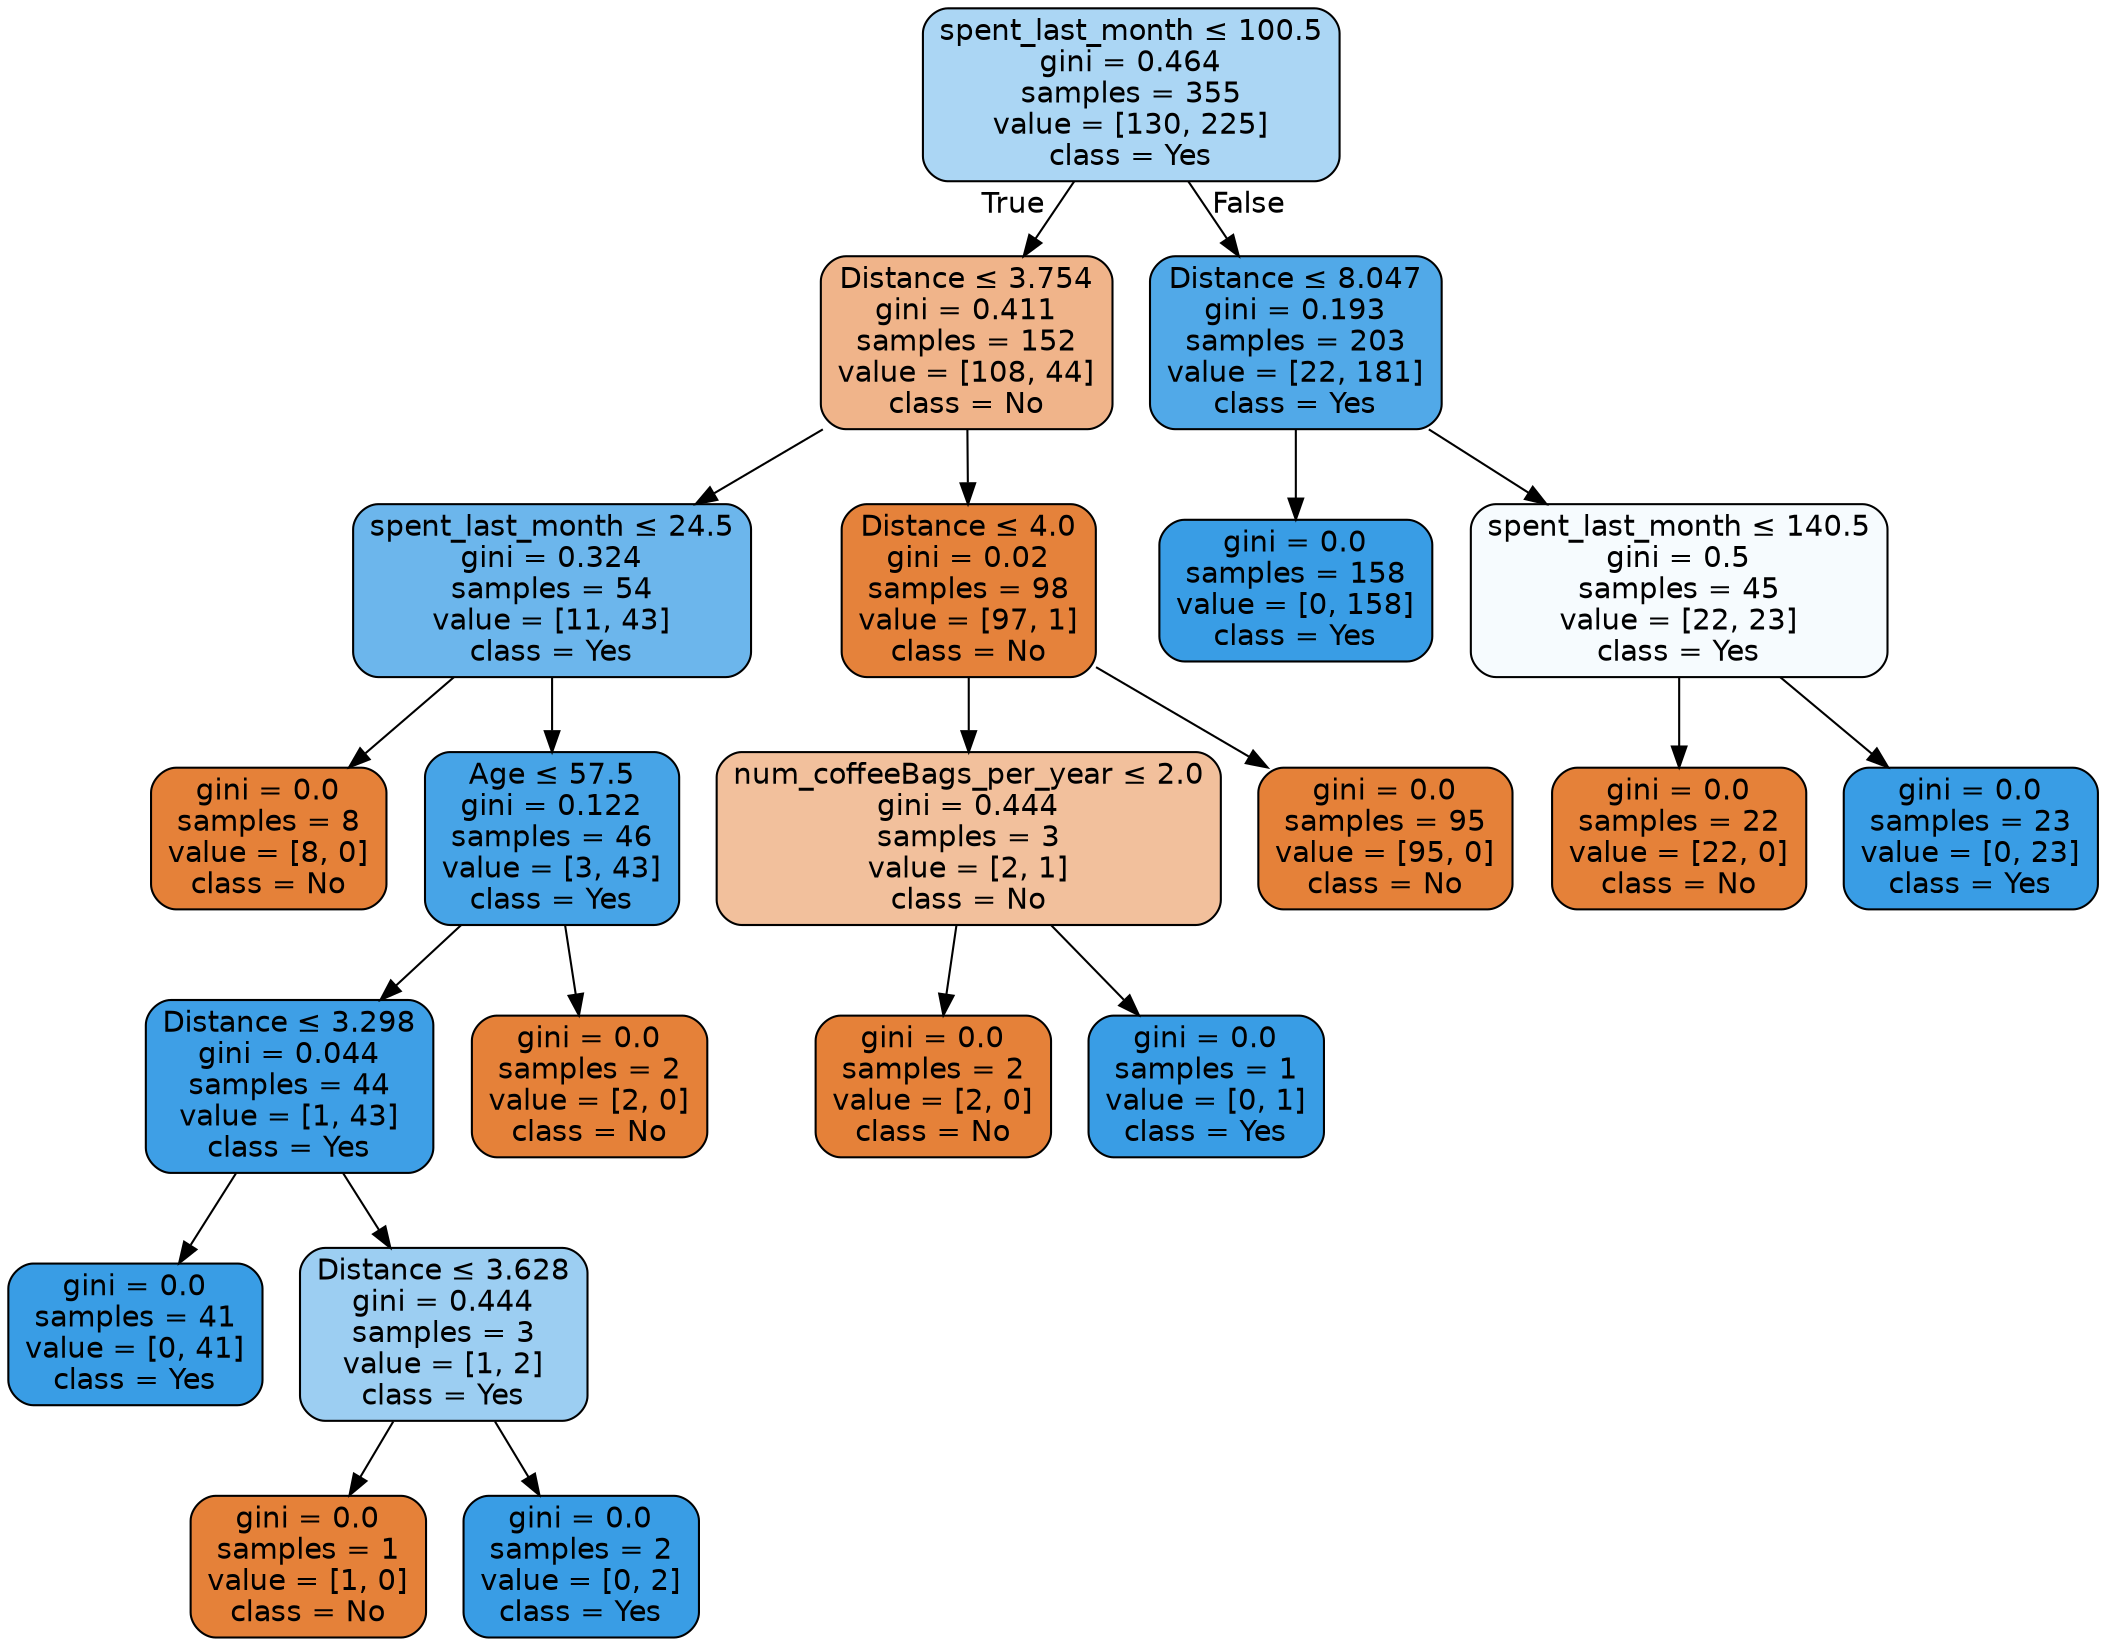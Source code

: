digraph Tree {
node [shape=box, style="filled, rounded", color="black", fontname=helvetica] ;
edge [fontname=helvetica] ;
0 [label=<spent_last_month &le; 100.5<br/>gini = 0.464<br/>samples = 355<br/>value = [130, 225]<br/>class = Yes>, fillcolor="#abd6f4"] ;
1 [label=<Distance &le; 3.754<br/>gini = 0.411<br/>samples = 152<br/>value = [108, 44]<br/>class = No>, fillcolor="#f0b48a"] ;
0 -> 1 [labeldistance=2.5, labelangle=45, headlabel="True"] ;
2 [label=<spent_last_month &le; 24.5<br/>gini = 0.324<br/>samples = 54<br/>value = [11, 43]<br/>class = Yes>, fillcolor="#6cb6ec"] ;
1 -> 2 ;
3 [label=<gini = 0.0<br/>samples = 8<br/>value = [8, 0]<br/>class = No>, fillcolor="#e58139"] ;
2 -> 3 ;
4 [label=<Age &le; 57.5<br/>gini = 0.122<br/>samples = 46<br/>value = [3, 43]<br/>class = Yes>, fillcolor="#47a4e7"] ;
2 -> 4 ;
5 [label=<Distance &le; 3.298<br/>gini = 0.044<br/>samples = 44<br/>value = [1, 43]<br/>class = Yes>, fillcolor="#3e9fe6"] ;
4 -> 5 ;
6 [label=<gini = 0.0<br/>samples = 41<br/>value = [0, 41]<br/>class = Yes>, fillcolor="#399de5"] ;
5 -> 6 ;
7 [label=<Distance &le; 3.628<br/>gini = 0.444<br/>samples = 3<br/>value = [1, 2]<br/>class = Yes>, fillcolor="#9ccef2"] ;
5 -> 7 ;
8 [label=<gini = 0.0<br/>samples = 1<br/>value = [1, 0]<br/>class = No>, fillcolor="#e58139"] ;
7 -> 8 ;
9 [label=<gini = 0.0<br/>samples = 2<br/>value = [0, 2]<br/>class = Yes>, fillcolor="#399de5"] ;
7 -> 9 ;
10 [label=<gini = 0.0<br/>samples = 2<br/>value = [2, 0]<br/>class = No>, fillcolor="#e58139"] ;
4 -> 10 ;
11 [label=<Distance &le; 4.0<br/>gini = 0.02<br/>samples = 98<br/>value = [97, 1]<br/>class = No>, fillcolor="#e5823b"] ;
1 -> 11 ;
12 [label=<num_coffeeBags_per_year &le; 2.0<br/>gini = 0.444<br/>samples = 3<br/>value = [2, 1]<br/>class = No>, fillcolor="#f2c09c"] ;
11 -> 12 ;
13 [label=<gini = 0.0<br/>samples = 2<br/>value = [2, 0]<br/>class = No>, fillcolor="#e58139"] ;
12 -> 13 ;
14 [label=<gini = 0.0<br/>samples = 1<br/>value = [0, 1]<br/>class = Yes>, fillcolor="#399de5"] ;
12 -> 14 ;
15 [label=<gini = 0.0<br/>samples = 95<br/>value = [95, 0]<br/>class = No>, fillcolor="#e58139"] ;
11 -> 15 ;
16 [label=<Distance &le; 8.047<br/>gini = 0.193<br/>samples = 203<br/>value = [22, 181]<br/>class = Yes>, fillcolor="#51a9e8"] ;
0 -> 16 [labeldistance=2.5, labelangle=-45, headlabel="False"] ;
17 [label=<gini = 0.0<br/>samples = 158<br/>value = [0, 158]<br/>class = Yes>, fillcolor="#399de5"] ;
16 -> 17 ;
18 [label=<spent_last_month &le; 140.5<br/>gini = 0.5<br/>samples = 45<br/>value = [22, 23]<br/>class = Yes>, fillcolor="#f6fbfe"] ;
16 -> 18 ;
19 [label=<gini = 0.0<br/>samples = 22<br/>value = [22, 0]<br/>class = No>, fillcolor="#e58139"] ;
18 -> 19 ;
20 [label=<gini = 0.0<br/>samples = 23<br/>value = [0, 23]<br/>class = Yes>, fillcolor="#399de5"] ;
18 -> 20 ;
}
